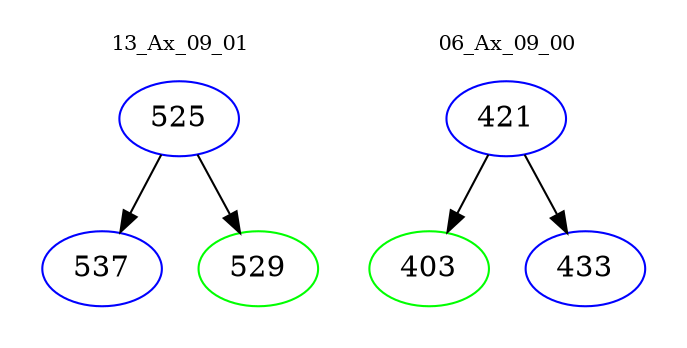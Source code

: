 digraph{
subgraph cluster_0 {
color = white
label = "13_Ax_09_01";
fontsize=10;
T0_525 [label="525", color="blue"]
T0_525 -> T0_537 [color="black"]
T0_537 [label="537", color="blue"]
T0_525 -> T0_529 [color="black"]
T0_529 [label="529", color="green"]
}
subgraph cluster_1 {
color = white
label = "06_Ax_09_00";
fontsize=10;
T1_421 [label="421", color="blue"]
T1_421 -> T1_403 [color="black"]
T1_403 [label="403", color="green"]
T1_421 -> T1_433 [color="black"]
T1_433 [label="433", color="blue"]
}
}
